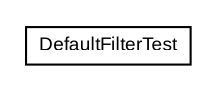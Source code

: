 #!/usr/local/bin/dot
#
# Class diagram 
# Generated by UMLGraph version R5_6-24-gf6e263 (http://www.umlgraph.org/)
#

digraph G {
	edge [fontname="arial",fontsize=10,labelfontname="arial",labelfontsize=10];
	node [fontname="arial",fontsize=10,shape=plaintext];
	nodesep=0.25;
	ranksep=0.5;
	// org.settings4j.settings.DefaultFilterTest
	c288 [label=<<table title="org.settings4j.settings.DefaultFilterTest" border="0" cellborder="1" cellspacing="0" cellpadding="2" port="p" href="./DefaultFilterTest.html">
		<tr><td><table border="0" cellspacing="0" cellpadding="1">
<tr><td align="center" balign="center"> DefaultFilterTest </td></tr>
		</table></td></tr>
		</table>>, URL="./DefaultFilterTest.html", fontname="arial", fontcolor="black", fontsize=9.0];
}

